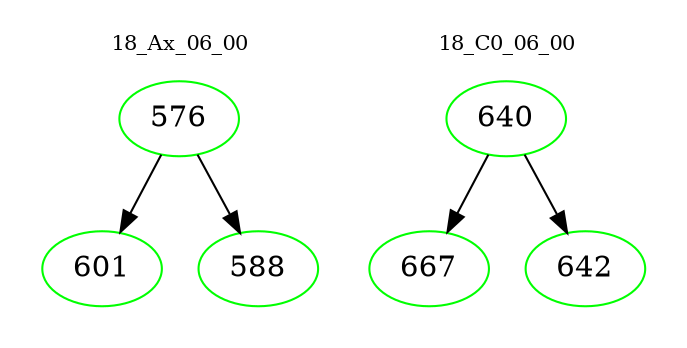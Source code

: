 digraph{
subgraph cluster_0 {
color = white
label = "18_Ax_06_00";
fontsize=10;
T0_576 [label="576", color="green"]
T0_576 -> T0_601 [color="black"]
T0_601 [label="601", color="green"]
T0_576 -> T0_588 [color="black"]
T0_588 [label="588", color="green"]
}
subgraph cluster_1 {
color = white
label = "18_C0_06_00";
fontsize=10;
T1_640 [label="640", color="green"]
T1_640 -> T1_667 [color="black"]
T1_667 [label="667", color="green"]
T1_640 -> T1_642 [color="black"]
T1_642 [label="642", color="green"]
}
}
